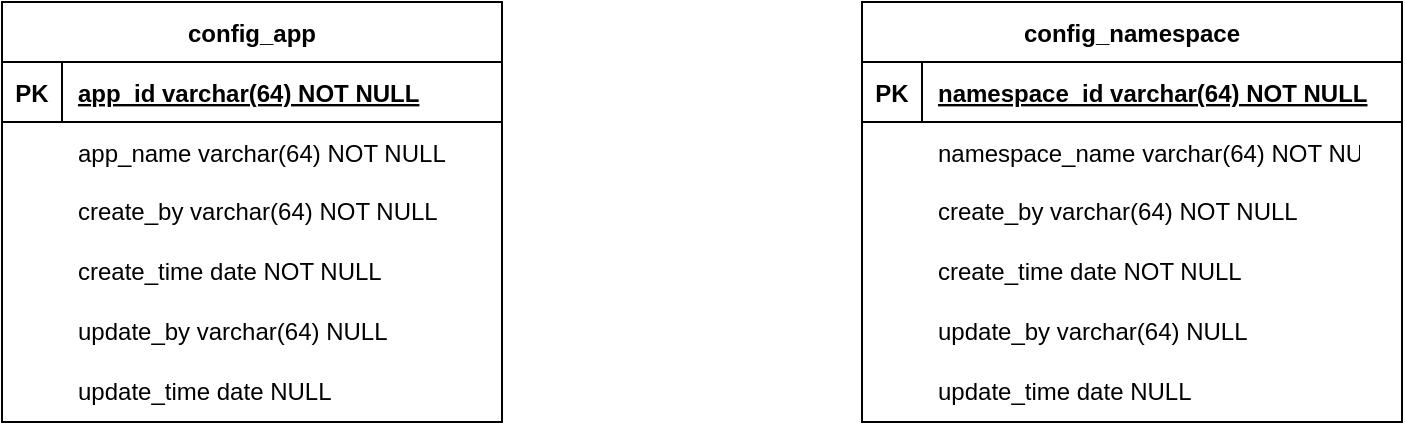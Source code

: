 <mxfile version="14.7.0" type="github">
  <diagram id="R2lEEEUBdFMjLlhIrx00" name="Page-1">
    <mxGraphModel dx="1363" dy="699" grid="1" gridSize="10" guides="1" tooltips="1" connect="1" arrows="1" fold="1" page="1" pageScale="1" pageWidth="2336" pageHeight="1654" math="0" shadow="0" extFonts="Permanent Marker^https://fonts.googleapis.com/css?family=Permanent+Marker">
      <root>
        <mxCell id="0" />
        <mxCell id="1" parent="0" />
        <mxCell id="C-vyLk0tnHw3VtMMgP7b-23" value="config_app" style="shape=table;startSize=30;container=1;collapsible=1;childLayout=tableLayout;fixedRows=1;rowLines=0;fontStyle=1;align=center;resizeLast=1;" parent="1" vertex="1">
          <mxGeometry x="120" y="120" width="250" height="210" as="geometry" />
        </mxCell>
        <mxCell id="C-vyLk0tnHw3VtMMgP7b-24" value="" style="shape=partialRectangle;collapsible=0;dropTarget=0;pointerEvents=0;fillColor=none;points=[[0,0.5],[1,0.5]];portConstraint=eastwest;top=0;left=0;right=0;bottom=1;" parent="C-vyLk0tnHw3VtMMgP7b-23" vertex="1">
          <mxGeometry y="30" width="250" height="30" as="geometry" />
        </mxCell>
        <mxCell id="C-vyLk0tnHw3VtMMgP7b-25" value="PK" style="shape=partialRectangle;overflow=hidden;connectable=0;fillColor=none;top=0;left=0;bottom=0;right=0;fontStyle=1;" parent="C-vyLk0tnHw3VtMMgP7b-24" vertex="1">
          <mxGeometry width="30" height="30" as="geometry" />
        </mxCell>
        <mxCell id="C-vyLk0tnHw3VtMMgP7b-26" value="app_id varchar(64) NOT NULL " style="shape=partialRectangle;overflow=hidden;connectable=0;fillColor=none;top=0;left=0;bottom=0;right=0;align=left;spacingLeft=6;fontStyle=5;" parent="C-vyLk0tnHw3VtMMgP7b-24" vertex="1">
          <mxGeometry x="30" width="220" height="30" as="geometry" />
        </mxCell>
        <mxCell id="tmyjIiT9FGWEeM-EBc8v-1" value="" style="shape=partialRectangle;collapsible=0;dropTarget=0;pointerEvents=0;fillColor=none;points=[[0,0.5],[1,0.5]];portConstraint=eastwest;top=0;left=0;right=0;bottom=0;" vertex="1" parent="1">
          <mxGeometry x="120" y="180" width="250" height="30" as="geometry" />
        </mxCell>
        <mxCell id="tmyjIiT9FGWEeM-EBc8v-2" value="" style="shape=partialRectangle;overflow=hidden;connectable=0;fillColor=none;top=0;left=0;bottom=0;right=0;" vertex="1" parent="tmyjIiT9FGWEeM-EBc8v-1">
          <mxGeometry width="30" height="30" as="geometry" />
        </mxCell>
        <mxCell id="tmyjIiT9FGWEeM-EBc8v-3" value="app_name varchar(64) NOT NULL" style="shape=partialRectangle;overflow=hidden;connectable=0;fillColor=none;top=0;left=0;bottom=0;right=0;align=left;spacingLeft=6;" vertex="1" parent="tmyjIiT9FGWEeM-EBc8v-1">
          <mxGeometry x="30" width="220" height="30" as="geometry" />
        </mxCell>
        <mxCell id="tmyjIiT9FGWEeM-EBc8v-4" value="" style="shape=partialRectangle;collapsible=0;dropTarget=0;pointerEvents=0;fillColor=none;points=[[0,0.5],[1,0.5]];portConstraint=eastwest;top=0;left=0;right=0;bottom=0;" vertex="1" parent="1">
          <mxGeometry x="120" y="209" width="250" height="30" as="geometry" />
        </mxCell>
        <mxCell id="tmyjIiT9FGWEeM-EBc8v-5" value="" style="shape=partialRectangle;overflow=hidden;connectable=0;fillColor=none;top=0;left=0;bottom=0;right=0;" vertex="1" parent="tmyjIiT9FGWEeM-EBc8v-4">
          <mxGeometry width="30" height="30" as="geometry" />
        </mxCell>
        <mxCell id="tmyjIiT9FGWEeM-EBc8v-6" value="create_by varchar(64) NOT NULL" style="shape=partialRectangle;overflow=hidden;connectable=0;fillColor=none;top=0;left=0;bottom=0;right=0;align=left;spacingLeft=6;" vertex="1" parent="tmyjIiT9FGWEeM-EBc8v-4">
          <mxGeometry x="30" width="220" height="30" as="geometry" />
        </mxCell>
        <mxCell id="tmyjIiT9FGWEeM-EBc8v-7" value="" style="shape=partialRectangle;collapsible=0;dropTarget=0;pointerEvents=0;fillColor=none;points=[[0,0.5],[1,0.5]];portConstraint=eastwest;top=0;left=0;right=0;bottom=0;" vertex="1" parent="1">
          <mxGeometry x="120" y="239" width="250" height="30" as="geometry" />
        </mxCell>
        <mxCell id="tmyjIiT9FGWEeM-EBc8v-8" value="" style="shape=partialRectangle;overflow=hidden;connectable=0;fillColor=none;top=0;left=0;bottom=0;right=0;" vertex="1" parent="tmyjIiT9FGWEeM-EBc8v-7">
          <mxGeometry width="30" height="30" as="geometry" />
        </mxCell>
        <mxCell id="tmyjIiT9FGWEeM-EBc8v-9" value="create_time date NOT NULL" style="shape=partialRectangle;overflow=hidden;connectable=0;fillColor=none;top=0;left=0;bottom=0;right=0;align=left;spacingLeft=6;" vertex="1" parent="tmyjIiT9FGWEeM-EBc8v-7">
          <mxGeometry x="30" width="220" height="30" as="geometry" />
        </mxCell>
        <mxCell id="tmyjIiT9FGWEeM-EBc8v-10" value="" style="shape=partialRectangle;collapsible=0;dropTarget=0;pointerEvents=0;fillColor=none;points=[[0,0.5],[1,0.5]];portConstraint=eastwest;top=0;left=0;right=0;bottom=0;" vertex="1" parent="1">
          <mxGeometry x="120" y="269" width="250" height="30" as="geometry" />
        </mxCell>
        <mxCell id="tmyjIiT9FGWEeM-EBc8v-11" value="" style="shape=partialRectangle;overflow=hidden;connectable=0;fillColor=none;top=0;left=0;bottom=0;right=0;" vertex="1" parent="tmyjIiT9FGWEeM-EBc8v-10">
          <mxGeometry width="30" height="30" as="geometry" />
        </mxCell>
        <mxCell id="tmyjIiT9FGWEeM-EBc8v-12" value="update_by varchar(64) NULL" style="shape=partialRectangle;overflow=hidden;connectable=0;fillColor=none;top=0;left=0;bottom=0;right=0;align=left;spacingLeft=6;" vertex="1" parent="tmyjIiT9FGWEeM-EBc8v-10">
          <mxGeometry x="30" width="220" height="30" as="geometry" />
        </mxCell>
        <mxCell id="tmyjIiT9FGWEeM-EBc8v-13" value="" style="shape=partialRectangle;collapsible=0;dropTarget=0;pointerEvents=0;fillColor=none;points=[[0,0.5],[1,0.5]];portConstraint=eastwest;top=0;left=0;right=0;bottom=0;" vertex="1" parent="1">
          <mxGeometry x="120" y="299" width="250" height="30" as="geometry" />
        </mxCell>
        <mxCell id="tmyjIiT9FGWEeM-EBc8v-14" value="" style="shape=partialRectangle;overflow=hidden;connectable=0;fillColor=none;top=0;left=0;bottom=0;right=0;" vertex="1" parent="tmyjIiT9FGWEeM-EBc8v-13">
          <mxGeometry width="30" height="30" as="geometry" />
        </mxCell>
        <mxCell id="tmyjIiT9FGWEeM-EBc8v-15" value="update_time date NULL" style="shape=partialRectangle;overflow=hidden;connectable=0;fillColor=none;top=0;left=0;bottom=0;right=0;align=left;spacingLeft=6;" vertex="1" parent="tmyjIiT9FGWEeM-EBc8v-13">
          <mxGeometry x="30" width="220" height="30" as="geometry" />
        </mxCell>
        <mxCell id="tmyjIiT9FGWEeM-EBc8v-16" value="config_namespace" style="shape=table;startSize=30;container=1;collapsible=1;childLayout=tableLayout;fixedRows=1;rowLines=0;fontStyle=1;align=center;resizeLast=1;" vertex="1" parent="1">
          <mxGeometry x="550" y="120" width="270" height="210" as="geometry" />
        </mxCell>
        <mxCell id="tmyjIiT9FGWEeM-EBc8v-17" value="" style="shape=partialRectangle;collapsible=0;dropTarget=0;pointerEvents=0;fillColor=none;points=[[0,0.5],[1,0.5]];portConstraint=eastwest;top=0;left=0;right=0;bottom=1;" vertex="1" parent="tmyjIiT9FGWEeM-EBc8v-16">
          <mxGeometry y="30" width="270" height="30" as="geometry" />
        </mxCell>
        <mxCell id="tmyjIiT9FGWEeM-EBc8v-18" value="PK" style="shape=partialRectangle;overflow=hidden;connectable=0;fillColor=none;top=0;left=0;bottom=0;right=0;fontStyle=1;" vertex="1" parent="tmyjIiT9FGWEeM-EBc8v-17">
          <mxGeometry width="30" height="30" as="geometry" />
        </mxCell>
        <mxCell id="tmyjIiT9FGWEeM-EBc8v-19" value="namespace_id varchar(64) NOT NULL " style="shape=partialRectangle;overflow=hidden;connectable=0;fillColor=none;top=0;left=0;bottom=0;right=0;align=left;spacingLeft=6;fontStyle=5;" vertex="1" parent="tmyjIiT9FGWEeM-EBc8v-17">
          <mxGeometry x="30" width="240" height="30" as="geometry" />
        </mxCell>
        <mxCell id="tmyjIiT9FGWEeM-EBc8v-20" value="" style="shape=partialRectangle;collapsible=0;dropTarget=0;pointerEvents=0;fillColor=none;points=[[0,0.5],[1,0.5]];portConstraint=eastwest;top=0;left=0;right=0;bottom=0;" vertex="1" parent="1">
          <mxGeometry x="550" y="180" width="250" height="30" as="geometry" />
        </mxCell>
        <mxCell id="tmyjIiT9FGWEeM-EBc8v-21" value="" style="shape=partialRectangle;overflow=hidden;connectable=0;fillColor=none;top=0;left=0;bottom=0;right=0;" vertex="1" parent="tmyjIiT9FGWEeM-EBc8v-20">
          <mxGeometry width="30" height="30" as="geometry" />
        </mxCell>
        <mxCell id="tmyjIiT9FGWEeM-EBc8v-22" value="namespace_name varchar(64) NOT NULL" style="shape=partialRectangle;overflow=hidden;connectable=0;fillColor=none;top=0;left=0;bottom=0;right=0;align=left;spacingLeft=6;" vertex="1" parent="tmyjIiT9FGWEeM-EBc8v-20">
          <mxGeometry x="30" width="220" height="30" as="geometry" />
        </mxCell>
        <mxCell id="tmyjIiT9FGWEeM-EBc8v-23" value="" style="shape=partialRectangle;collapsible=0;dropTarget=0;pointerEvents=0;fillColor=none;points=[[0,0.5],[1,0.5]];portConstraint=eastwest;top=0;left=0;right=0;bottom=0;" vertex="1" parent="1">
          <mxGeometry x="550" y="209" width="250" height="30" as="geometry" />
        </mxCell>
        <mxCell id="tmyjIiT9FGWEeM-EBc8v-24" value="" style="shape=partialRectangle;overflow=hidden;connectable=0;fillColor=none;top=0;left=0;bottom=0;right=0;" vertex="1" parent="tmyjIiT9FGWEeM-EBc8v-23">
          <mxGeometry width="30" height="30" as="geometry" />
        </mxCell>
        <mxCell id="tmyjIiT9FGWEeM-EBc8v-25" value="create_by varchar(64) NOT NULL" style="shape=partialRectangle;overflow=hidden;connectable=0;fillColor=none;top=0;left=0;bottom=0;right=0;align=left;spacingLeft=6;" vertex="1" parent="tmyjIiT9FGWEeM-EBc8v-23">
          <mxGeometry x="30" width="220" height="30" as="geometry" />
        </mxCell>
        <mxCell id="tmyjIiT9FGWEeM-EBc8v-26" value="" style="shape=partialRectangle;collapsible=0;dropTarget=0;pointerEvents=0;fillColor=none;points=[[0,0.5],[1,0.5]];portConstraint=eastwest;top=0;left=0;right=0;bottom=0;" vertex="1" parent="1">
          <mxGeometry x="550" y="239" width="250" height="30" as="geometry" />
        </mxCell>
        <mxCell id="tmyjIiT9FGWEeM-EBc8v-27" value="" style="shape=partialRectangle;overflow=hidden;connectable=0;fillColor=none;top=0;left=0;bottom=0;right=0;" vertex="1" parent="tmyjIiT9FGWEeM-EBc8v-26">
          <mxGeometry width="30" height="30" as="geometry" />
        </mxCell>
        <mxCell id="tmyjIiT9FGWEeM-EBc8v-28" value="create_time date NOT NULL" style="shape=partialRectangle;overflow=hidden;connectable=0;fillColor=none;top=0;left=0;bottom=0;right=0;align=left;spacingLeft=6;" vertex="1" parent="tmyjIiT9FGWEeM-EBc8v-26">
          <mxGeometry x="30" width="220" height="30" as="geometry" />
        </mxCell>
        <mxCell id="tmyjIiT9FGWEeM-EBc8v-29" value="" style="shape=partialRectangle;collapsible=0;dropTarget=0;pointerEvents=0;fillColor=none;points=[[0,0.5],[1,0.5]];portConstraint=eastwest;top=0;left=0;right=0;bottom=0;" vertex="1" parent="1">
          <mxGeometry x="550" y="269" width="250" height="30" as="geometry" />
        </mxCell>
        <mxCell id="tmyjIiT9FGWEeM-EBc8v-30" value="" style="shape=partialRectangle;overflow=hidden;connectable=0;fillColor=none;top=0;left=0;bottom=0;right=0;" vertex="1" parent="tmyjIiT9FGWEeM-EBc8v-29">
          <mxGeometry width="30" height="30" as="geometry" />
        </mxCell>
        <mxCell id="tmyjIiT9FGWEeM-EBc8v-31" value="update_by varchar(64) NULL" style="shape=partialRectangle;overflow=hidden;connectable=0;fillColor=none;top=0;left=0;bottom=0;right=0;align=left;spacingLeft=6;" vertex="1" parent="tmyjIiT9FGWEeM-EBc8v-29">
          <mxGeometry x="30" width="220" height="30" as="geometry" />
        </mxCell>
        <mxCell id="tmyjIiT9FGWEeM-EBc8v-32" value="" style="shape=partialRectangle;collapsible=0;dropTarget=0;pointerEvents=0;fillColor=none;points=[[0,0.5],[1,0.5]];portConstraint=eastwest;top=0;left=0;right=0;bottom=0;" vertex="1" parent="1">
          <mxGeometry x="550" y="299" width="250" height="30" as="geometry" />
        </mxCell>
        <mxCell id="tmyjIiT9FGWEeM-EBc8v-33" value="" style="shape=partialRectangle;overflow=hidden;connectable=0;fillColor=none;top=0;left=0;bottom=0;right=0;" vertex="1" parent="tmyjIiT9FGWEeM-EBc8v-32">
          <mxGeometry width="30" height="30" as="geometry" />
        </mxCell>
        <mxCell id="tmyjIiT9FGWEeM-EBc8v-34" value="update_time date NULL" style="shape=partialRectangle;overflow=hidden;connectable=0;fillColor=none;top=0;left=0;bottom=0;right=0;align=left;spacingLeft=6;" vertex="1" parent="tmyjIiT9FGWEeM-EBc8v-32">
          <mxGeometry x="30" width="220" height="30" as="geometry" />
        </mxCell>
      </root>
    </mxGraphModel>
  </diagram>
</mxfile>
